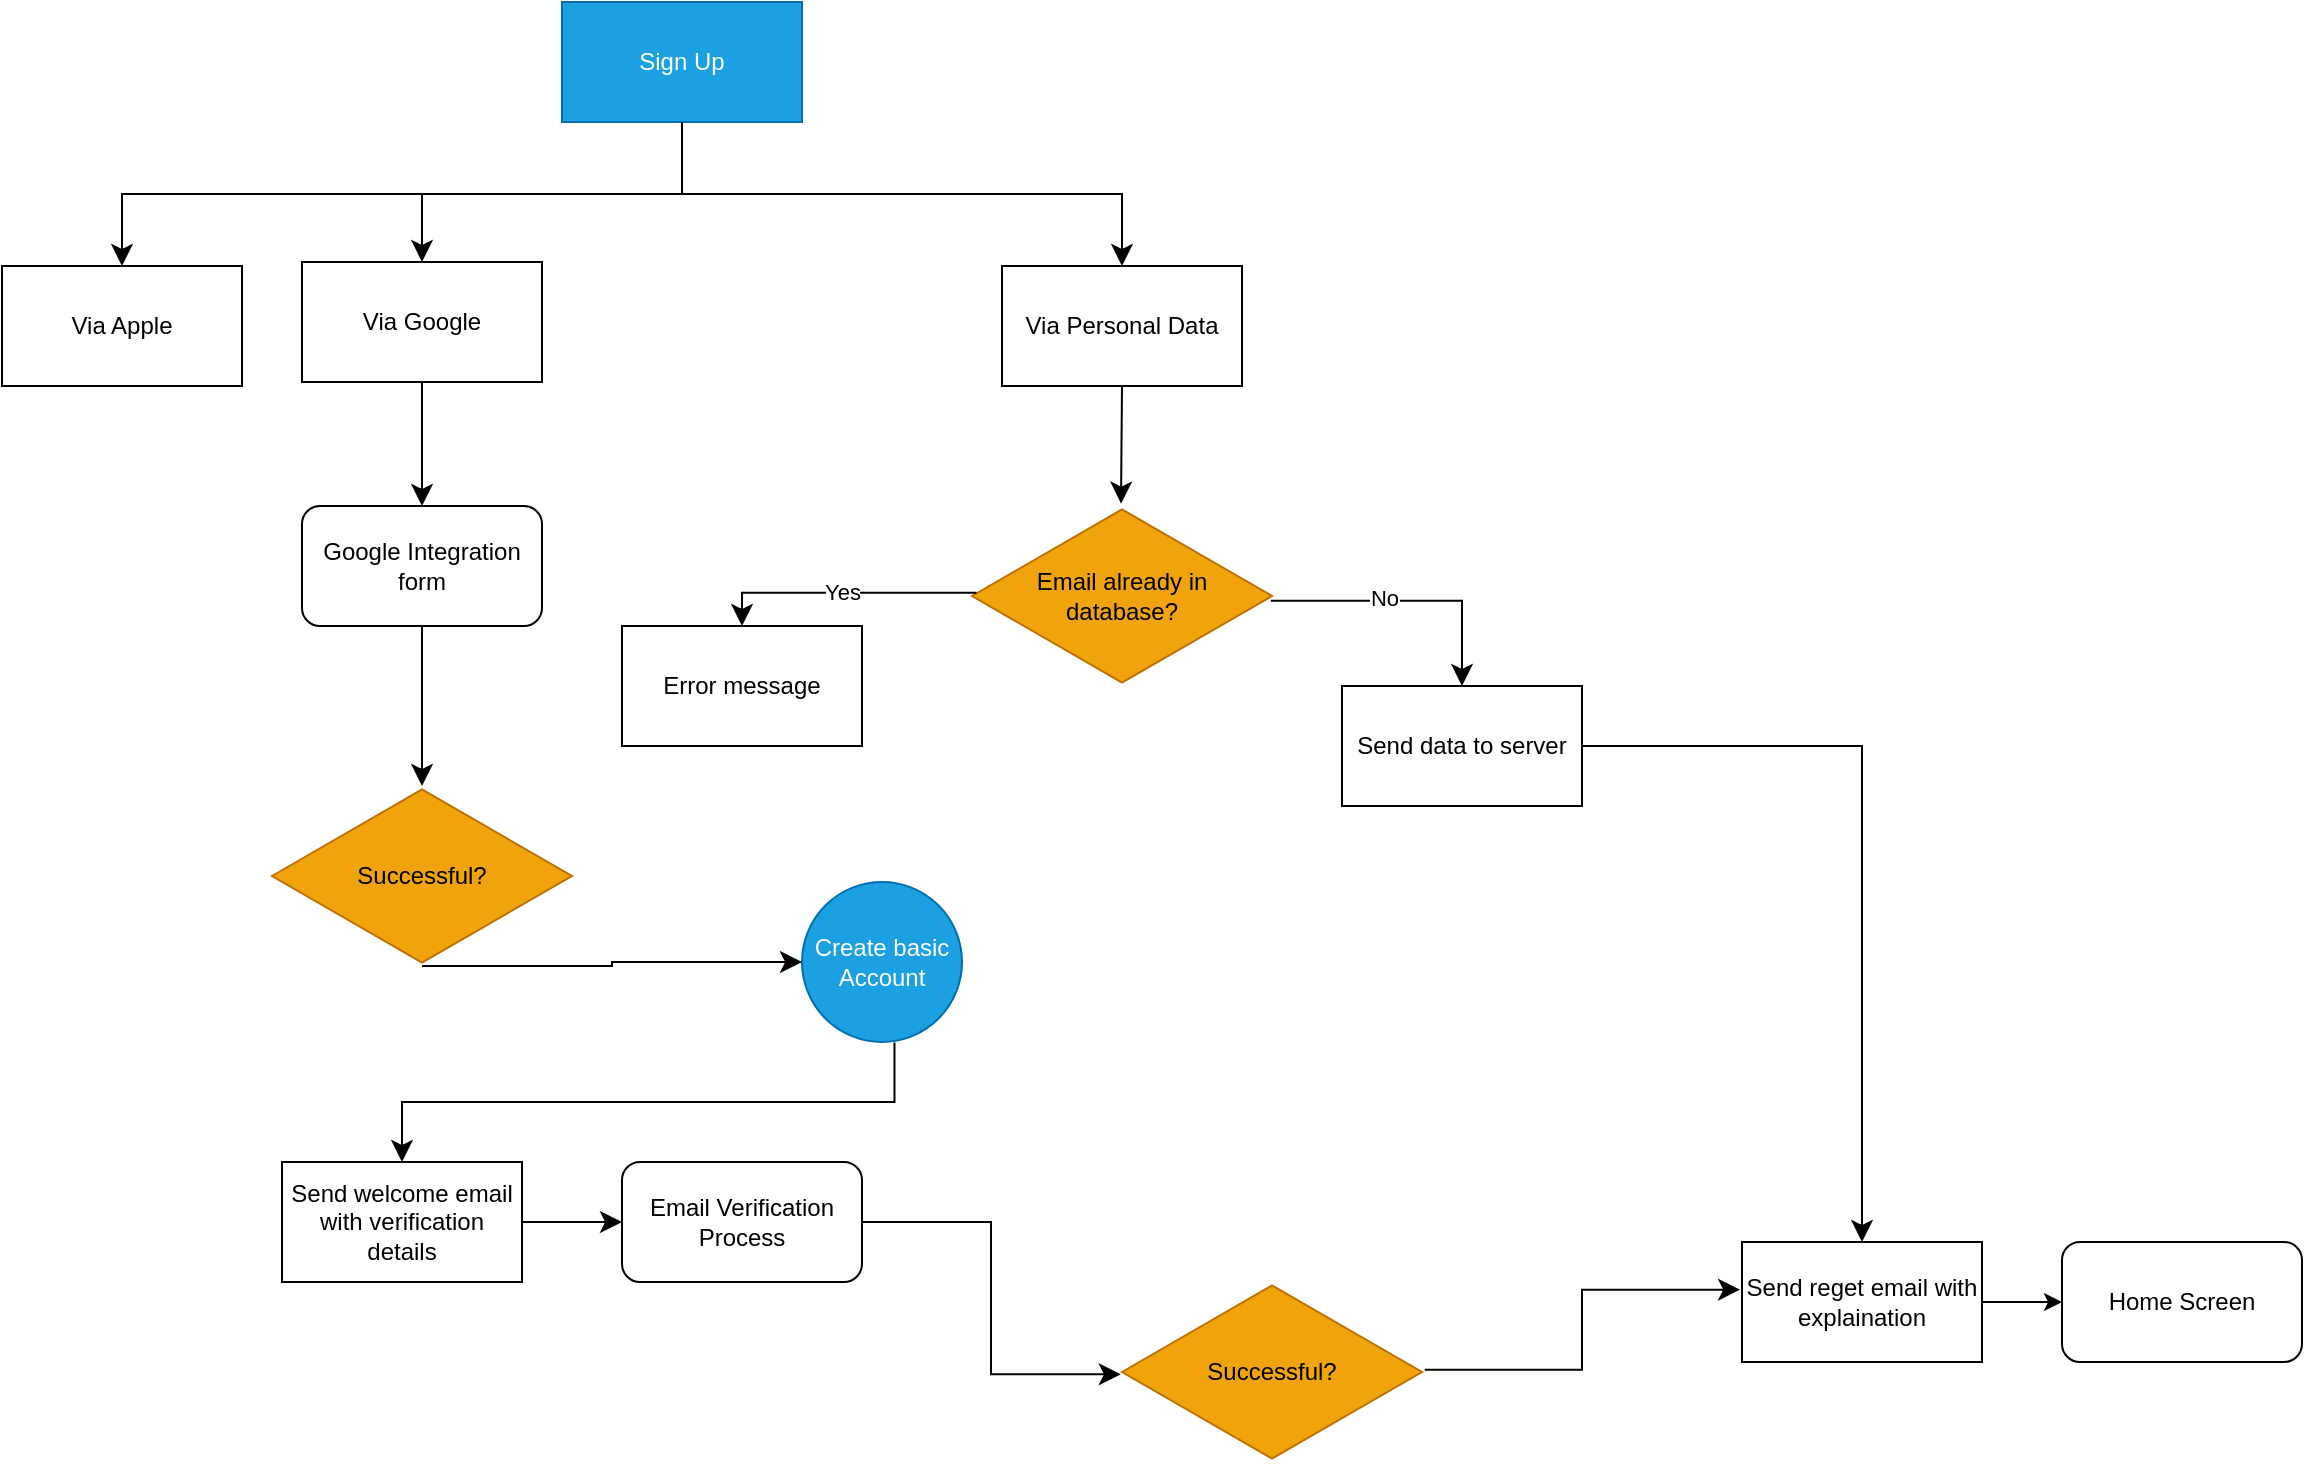 <mxfile>
    <diagram id="WmEbXahuBkuJjyQZ1Jeq" name="Register">
        <mxGraphModel dx="834" dy="5625" grid="1" gridSize="10" guides="1" tooltips="1" connect="1" arrows="1" fold="1" page="1" pageScale="1" pageWidth="1169" pageHeight="827" math="0" shadow="0">
            <root>
                <mxCell id="0"/>
                <mxCell id="1" parent="0"/>
                <mxCell id="2" value="Sign Up" style="rounded=0;whiteSpace=wrap;html=1;align=center;fillColor=#1ba1e2;fontColor=#ffffff;strokeColor=#006EAF;" vertex="1" parent="1">
                    <mxGeometry x="280" y="-4920" width="120" height="60" as="geometry"/>
                </mxCell>
                <mxCell id="3" value="Via Google" style="rounded=0;whiteSpace=wrap;html=1;gradientColor=none;" vertex="1" parent="1">
                    <mxGeometry x="150" y="-4790" width="120" height="60" as="geometry"/>
                </mxCell>
                <mxCell id="4" value="Via Apple" style="rounded=0;whiteSpace=wrap;html=1;gradientColor=none;" vertex="1" parent="1">
                    <mxGeometry y="-4788" width="120" height="60" as="geometry"/>
                </mxCell>
                <mxCell id="5" value="Via Personal Data" style="rounded=0;whiteSpace=wrap;html=1;gradientColor=none;" vertex="1" parent="1">
                    <mxGeometry x="500" y="-4788" width="120" height="60" as="geometry"/>
                </mxCell>
                <mxCell id="9" value="" style="edgeStyle=elbowEdgeStyle;elbow=vertical;endArrow=classic;html=1;curved=0;rounded=0;endSize=8;startSize=8;entryX=0.5;entryY=0;entryDx=0;entryDy=0;exitX=0.5;exitY=1;exitDx=0;exitDy=0;" edge="1" parent="1" source="2" target="5">
                    <mxGeometry width="50" height="50" relative="1" as="geometry">
                        <mxPoint x="440" y="-4878" as="sourcePoint"/>
                        <mxPoint x="450" y="-4928" as="targetPoint"/>
                    </mxGeometry>
                </mxCell>
                <mxCell id="10" value="" style="edgeStyle=elbowEdgeStyle;elbow=vertical;endArrow=classic;html=1;curved=0;rounded=0;endSize=8;startSize=8;entryX=0.5;entryY=0;entryDx=0;entryDy=0;" edge="1" parent="1" target="3">
                    <mxGeometry width="50" height="50" relative="1" as="geometry">
                        <mxPoint x="340" y="-4858" as="sourcePoint"/>
                        <mxPoint x="360" y="-4778" as="targetPoint"/>
                    </mxGeometry>
                </mxCell>
                <mxCell id="12" value="Google Integration form" style="rounded=1;whiteSpace=wrap;html=1;gradientColor=none;" vertex="1" parent="1">
                    <mxGeometry x="150" y="-4668" width="120" height="60" as="geometry"/>
                </mxCell>
                <mxCell id="13" value="" style="edgeStyle=elbowEdgeStyle;elbow=vertical;endArrow=classic;html=1;curved=0;rounded=0;endSize=8;startSize=8;exitX=0.5;exitY=1;exitDx=0;exitDy=0;entryX=0.5;entryY=0;entryDx=0;entryDy=0;" edge="1" parent="1" source="3" target="12">
                    <mxGeometry width="50" height="50" relative="1" as="geometry">
                        <mxPoint x="190" y="-4628" as="sourcePoint"/>
                        <mxPoint x="240" y="-4678" as="targetPoint"/>
                    </mxGeometry>
                </mxCell>
                <mxCell id="14" value="Successful?" style="html=1;whiteSpace=wrap;aspect=fixed;shape=isoRectangle;fillColor=#f0a30a;strokeColor=#BD7000;fontColor=#000000;" vertex="1" parent="1">
                    <mxGeometry x="135" y="-4528" width="150" height="90" as="geometry"/>
                </mxCell>
                <mxCell id="15" value="" style="edgeStyle=elbowEdgeStyle;elbow=vertical;endArrow=classic;html=1;curved=0;rounded=0;endSize=8;startSize=8;exitX=0.5;exitY=1;exitDx=0;exitDy=0;entryX=0.5;entryY=0;entryDx=0;entryDy=0;entryPerimeter=0;" edge="1" parent="1" source="12" target="14">
                    <mxGeometry width="50" height="50" relative="1" as="geometry">
                        <mxPoint x="190" y="-4538" as="sourcePoint"/>
                        <mxPoint x="250" y="-4548" as="targetPoint"/>
                    </mxGeometry>
                </mxCell>
                <mxCell id="16" value="Create basic Account" style="ellipse;whiteSpace=wrap;html=1;aspect=fixed;fillColor=#1ba1e2;fontColor=#ffffff;strokeColor=#006EAF;" vertex="1" parent="1">
                    <mxGeometry x="400" y="-4480" width="80" height="80" as="geometry"/>
                </mxCell>
                <mxCell id="18" value="" style="edgeStyle=elbowEdgeStyle;elbow=horizontal;endArrow=classic;html=1;curved=0;rounded=0;endSize=8;startSize=8;entryX=0;entryY=0.5;entryDx=0;entryDy=0;exitX=0.5;exitY=1;exitDx=0;exitDy=0;exitPerimeter=0;" edge="1" parent="1" source="14" target="16">
                    <mxGeometry width="50" height="50" relative="1" as="geometry">
                        <mxPoint x="290" y="-4478" as="sourcePoint"/>
                        <mxPoint x="370" y="-4478" as="targetPoint"/>
                    </mxGeometry>
                </mxCell>
                <mxCell id="20" value="Send welcome email with verification details" style="rounded=0;whiteSpace=wrap;html=1;gradientColor=none;" vertex="1" parent="1">
                    <mxGeometry x="140" y="-4340" width="120" height="60" as="geometry"/>
                </mxCell>
                <mxCell id="21" value="" style="edgeStyle=elbowEdgeStyle;elbow=vertical;endArrow=classic;html=1;curved=0;rounded=0;endSize=8;startSize=8;exitX=0.578;exitY=1.003;exitDx=0;exitDy=0;exitPerimeter=0;entryX=0.5;entryY=0;entryDx=0;entryDy=0;" edge="1" parent="1" source="16" target="20">
                    <mxGeometry width="50" height="50" relative="1" as="geometry">
                        <mxPoint x="336" y="-4250" as="sourcePoint"/>
                        <mxPoint x="386" y="-4300" as="targetPoint"/>
                    </mxGeometry>
                </mxCell>
                <mxCell id="22" value="" style="edgeStyle=elbowEdgeStyle;elbow=vertical;endArrow=classic;html=1;curved=0;rounded=0;endSize=8;startSize=8;entryX=0.5;entryY=0;entryDx=0;entryDy=0;" edge="1" parent="1" target="4">
                    <mxGeometry width="50" height="50" relative="1" as="geometry">
                        <mxPoint x="340" y="-4860" as="sourcePoint"/>
                        <mxPoint x="350" y="-4690" as="targetPoint"/>
                    </mxGeometry>
                </mxCell>
                <mxCell id="23" value="Email Verification Process" style="rounded=1;whiteSpace=wrap;html=1;gradientColor=none;" vertex="1" parent="1">
                    <mxGeometry x="310" y="-4340" width="120" height="60" as="geometry"/>
                </mxCell>
                <mxCell id="24" value="Successful?" style="html=1;whiteSpace=wrap;aspect=fixed;shape=isoRectangle;fillColor=#f0a30a;fontColor=#000000;strokeColor=#BD7000;" vertex="1" parent="1">
                    <mxGeometry x="560" y="-4280" width="150" height="90" as="geometry"/>
                </mxCell>
                <mxCell id="26" value="Send reget email with explaination" style="rounded=0;whiteSpace=wrap;html=1;gradientColor=none;" vertex="1" parent="1">
                    <mxGeometry x="870" y="-4300" width="120" height="60" as="geometry"/>
                </mxCell>
                <mxCell id="28" value="" style="edgeStyle=elbowEdgeStyle;elbow=horizontal;endArrow=classic;html=1;curved=0;rounded=0;endSize=8;startSize=8;entryX=0;entryY=0.5;entryDx=0;entryDy=0;" edge="1" parent="1" source="20" target="23">
                    <mxGeometry width="50" height="50" relative="1" as="geometry">
                        <mxPoint x="800" y="-4410" as="sourcePoint"/>
                        <mxPoint x="580" y="-4250" as="targetPoint"/>
                    </mxGeometry>
                </mxCell>
                <mxCell id="30" value="" style="edgeStyle=elbowEdgeStyle;elbow=horizontal;endArrow=classic;html=1;curved=0;rounded=0;endSize=8;startSize=8;exitX=1;exitY=0.5;exitDx=0;exitDy=0;entryX=-0.004;entryY=0.513;entryDx=0;entryDy=0;entryPerimeter=0;" edge="1" parent="1" source="23" target="24">
                    <mxGeometry width="50" height="50" relative="1" as="geometry">
                        <mxPoint x="800" y="-4410" as="sourcePoint"/>
                        <mxPoint x="850" y="-4460" as="targetPoint"/>
                    </mxGeometry>
                </mxCell>
                <mxCell id="31" value="" style="edgeStyle=elbowEdgeStyle;elbow=horizontal;endArrow=classic;html=1;curved=0;rounded=0;endSize=8;startSize=8;exitX=1.009;exitY=0.487;exitDx=0;exitDy=0;exitPerimeter=0;entryX=-0.008;entryY=0.397;entryDx=0;entryDy=0;entryPerimeter=0;" edge="1" parent="1" source="24" target="26">
                    <mxGeometry width="50" height="50" relative="1" as="geometry">
                        <mxPoint x="800" y="-4410" as="sourcePoint"/>
                        <mxPoint x="850" y="-4460" as="targetPoint"/>
                    </mxGeometry>
                </mxCell>
                <mxCell id="33" value="Email already in &lt;br&gt;database?" style="html=1;whiteSpace=wrap;aspect=fixed;shape=isoRectangle;fillColor=#f0a30a;fontColor=#000000;strokeColor=#BD7000;" vertex="1" parent="1">
                    <mxGeometry x="485" y="-4668" width="150" height="90" as="geometry"/>
                </mxCell>
                <mxCell id="34" value="" style="edgeStyle=elbowEdgeStyle;elbow=horizontal;endArrow=classic;html=1;curved=0;rounded=0;endSize=8;startSize=8;exitX=0.5;exitY=1;exitDx=0;exitDy=0;entryX=0.491;entryY=-0.013;entryDx=0;entryDy=0;entryPerimeter=0;" edge="1" parent="1" source="5" target="33">
                    <mxGeometry width="50" height="50" relative="1" as="geometry">
                        <mxPoint x="530" y="-4500" as="sourcePoint"/>
                        <mxPoint x="580" y="-4550" as="targetPoint"/>
                    </mxGeometry>
                </mxCell>
                <mxCell id="42" value="Error message" style="rounded=0;whiteSpace=wrap;html=1;gradientColor=none;" vertex="1" parent="1">
                    <mxGeometry x="310" y="-4608" width="120" height="60" as="geometry"/>
                </mxCell>
                <mxCell id="43" value="Yes" style="edgeStyle=segmentEdgeStyle;endArrow=classic;html=1;curved=0;rounded=0;endSize=8;startSize=8;entryX=0.5;entryY=0;entryDx=0;entryDy=0;exitX=0.015;exitY=0.482;exitDx=0;exitDy=0;exitPerimeter=0;" edge="1" parent="1" source="33" target="42">
                    <mxGeometry width="50" height="50" relative="1" as="geometry">
                        <mxPoint x="600" y="-4590" as="sourcePoint"/>
                        <mxPoint x="650" y="-4640" as="targetPoint"/>
                    </mxGeometry>
                </mxCell>
                <mxCell id="45" value="" style="edgeStyle=segmentEdgeStyle;endArrow=classic;html=1;curved=0;rounded=0;endSize=8;startSize=8;exitX=0.996;exitY=0.527;exitDx=0;exitDy=0;exitPerimeter=0;entryX=0.5;entryY=0;entryDx=0;entryDy=0;" edge="1" parent="1" source="33" target="46">
                    <mxGeometry width="50" height="50" relative="1" as="geometry">
                        <mxPoint x="660" y="-4458.02" as="sourcePoint"/>
                        <mxPoint x="710" y="-4580" as="targetPoint"/>
                    </mxGeometry>
                </mxCell>
                <mxCell id="49" value="No" style="edgeLabel;html=1;align=center;verticalAlign=middle;resizable=0;points=[];" vertex="1" connectable="0" parent="45">
                    <mxGeometry x="-0.189" y="2" relative="1" as="geometry">
                        <mxPoint as="offset"/>
                    </mxGeometry>
                </mxCell>
                <mxCell id="46" value="Send data to server" style="rounded=0;whiteSpace=wrap;html=1;gradientColor=none;" vertex="1" parent="1">
                    <mxGeometry x="670" y="-4578" width="120" height="60" as="geometry"/>
                </mxCell>
                <mxCell id="51" value="" style="edgeStyle=segmentEdgeStyle;endArrow=classic;html=1;curved=0;rounded=0;endSize=8;startSize=8;exitX=1;exitY=0.5;exitDx=0;exitDy=0;entryX=0.5;entryY=0;entryDx=0;entryDy=0;" edge="1" parent="1" source="46" target="26">
                    <mxGeometry width="50" height="50" relative="1" as="geometry">
                        <mxPoint x="600" y="-4430" as="sourcePoint"/>
                        <mxPoint x="650" y="-4480" as="targetPoint"/>
                    </mxGeometry>
                </mxCell>
                <mxCell id="52" value="Home Screen" style="rounded=1;whiteSpace=wrap;html=1;gradientColor=none;" vertex="1" parent="1">
                    <mxGeometry x="1030" y="-4300" width="120" height="60" as="geometry"/>
                </mxCell>
                <mxCell id="53" value="" style="endArrow=classic;html=1;exitX=1;exitY=0.5;exitDx=0;exitDy=0;entryX=0;entryY=0.5;entryDx=0;entryDy=0;" edge="1" parent="1" source="26" target="52">
                    <mxGeometry width="50" height="50" relative="1" as="geometry">
                        <mxPoint x="980" y="-4180" as="sourcePoint"/>
                        <mxPoint x="1030" y="-4230" as="targetPoint"/>
                    </mxGeometry>
                </mxCell>
            </root>
        </mxGraphModel>
    </diagram>
</mxfile>